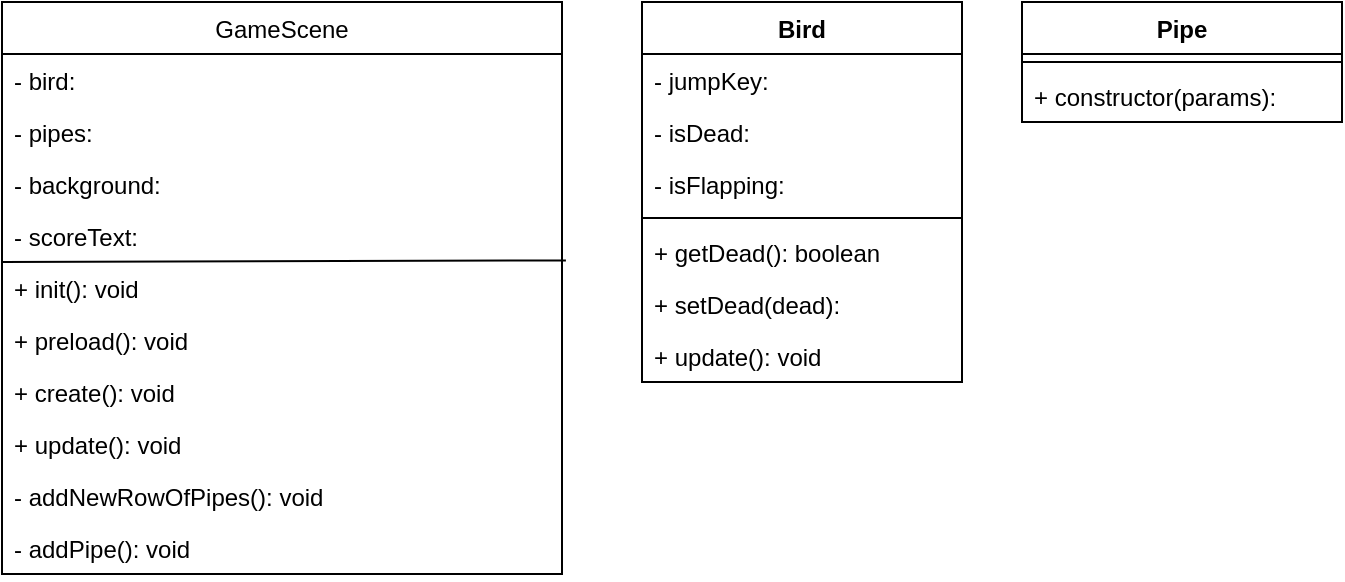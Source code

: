 <mxfile>
    <diagram id="Af1H04VnS1eGExAaCYRf" name="Page-1">
        <mxGraphModel dx="446" dy="200" grid="1" gridSize="10" guides="1" tooltips="1" connect="1" arrows="1" fold="1" page="1" pageScale="1" pageWidth="827" pageHeight="1169" math="0" shadow="0">
            <root>
                <mxCell id="0"/>
                <mxCell id="1" parent="0"/>
                <mxCell id="2" value="GameScene" style="swimlane;fontStyle=0;childLayout=stackLayout;horizontal=1;startSize=26;fillColor=none;horizontalStack=0;resizeParent=1;resizeParentMax=0;resizeLast=0;collapsible=1;marginBottom=0;" parent="1" vertex="1">
                    <mxGeometry x="260" y="200" width="280" height="286" as="geometry"/>
                </mxCell>
                <mxCell id="3" value="- bird:" style="text;strokeColor=none;fillColor=none;align=left;verticalAlign=top;spacingLeft=4;spacingRight=4;overflow=hidden;rotatable=0;points=[[0,0.5],[1,0.5]];portConstraint=eastwest;" parent="2" vertex="1">
                    <mxGeometry y="26" width="280" height="26" as="geometry"/>
                </mxCell>
                <mxCell id="14" value="- pipes:" style="text;strokeColor=none;fillColor=none;align=left;verticalAlign=top;spacingLeft=4;spacingRight=4;overflow=hidden;rotatable=0;points=[[0,0.5],[1,0.5]];portConstraint=eastwest;" parent="2" vertex="1">
                    <mxGeometry y="52" width="280" height="26" as="geometry"/>
                </mxCell>
                <mxCell id="15" value="- background:" style="text;strokeColor=none;fillColor=none;align=left;verticalAlign=top;spacingLeft=4;spacingRight=4;overflow=hidden;rotatable=0;points=[[0,0.5],[1,0.5]];portConstraint=eastwest;" parent="2" vertex="1">
                    <mxGeometry y="78" width="280" height="26" as="geometry"/>
                </mxCell>
                <mxCell id="16" value="- scoreText:" style="text;strokeColor=none;fillColor=none;align=left;verticalAlign=top;spacingLeft=4;spacingRight=4;overflow=hidden;rotatable=0;points=[[0,0.5],[1,0.5]];portConstraint=eastwest;" parent="2" vertex="1">
                    <mxGeometry y="104" width="280" height="26" as="geometry"/>
                </mxCell>
                <mxCell id="24" value="" style="edgeStyle=none;orthogonalLoop=1;jettySize=auto;html=1;endArrow=none;endFill=0;entryX=1.007;entryY=0.97;entryDx=0;entryDy=0;entryPerimeter=0;" parent="2" target="16" edge="1">
                    <mxGeometry width="80" relative="1" as="geometry">
                        <mxPoint y="130" as="sourcePoint"/>
                        <mxPoint x="80" y="130" as="targetPoint"/>
                        <Array as="points"/>
                    </mxGeometry>
                </mxCell>
                <mxCell id="17" value="+ init(): void" style="text;strokeColor=none;fillColor=none;align=left;verticalAlign=top;spacingLeft=4;spacingRight=4;overflow=hidden;rotatable=0;points=[[0,0.5],[1,0.5]];portConstraint=eastwest;" parent="2" vertex="1">
                    <mxGeometry y="130" width="280" height="26" as="geometry"/>
                </mxCell>
                <mxCell id="18" value="+ preload(): void" style="text;strokeColor=none;fillColor=none;align=left;verticalAlign=top;spacingLeft=4;spacingRight=4;overflow=hidden;rotatable=0;points=[[0,0.5],[1,0.5]];portConstraint=eastwest;" parent="2" vertex="1">
                    <mxGeometry y="156" width="280" height="26" as="geometry"/>
                </mxCell>
                <mxCell id="25" value="+ create(): void" style="text;strokeColor=none;fillColor=none;align=left;verticalAlign=top;spacingLeft=4;spacingRight=4;overflow=hidden;rotatable=0;points=[[0,0.5],[1,0.5]];portConstraint=eastwest;" parent="2" vertex="1">
                    <mxGeometry y="182" width="280" height="26" as="geometry"/>
                </mxCell>
                <mxCell id="26" value="+ update(): void" style="text;strokeColor=none;fillColor=none;align=left;verticalAlign=top;spacingLeft=4;spacingRight=4;overflow=hidden;rotatable=0;points=[[0,0.5],[1,0.5]];portConstraint=eastwest;" parent="2" vertex="1">
                    <mxGeometry y="208" width="280" height="26" as="geometry"/>
                </mxCell>
                <mxCell id="27" value="- addNewRowOfPipes(): void" style="text;strokeColor=none;fillColor=none;align=left;verticalAlign=top;spacingLeft=4;spacingRight=4;overflow=hidden;rotatable=0;points=[[0,0.5],[1,0.5]];portConstraint=eastwest;" parent="2" vertex="1">
                    <mxGeometry y="234" width="280" height="26" as="geometry"/>
                </mxCell>
                <mxCell id="28" value="- addPipe(): void" style="text;strokeColor=none;fillColor=none;align=left;verticalAlign=top;spacingLeft=4;spacingRight=4;overflow=hidden;rotatable=0;points=[[0,0.5],[1,0.5]];portConstraint=eastwest;" parent="2" vertex="1">
                    <mxGeometry y="260" width="280" height="26" as="geometry"/>
                </mxCell>
                <mxCell id="40" value="Bird" style="swimlane;fontStyle=1;align=center;verticalAlign=top;childLayout=stackLayout;horizontal=1;startSize=26;horizontalStack=0;resizeParent=1;resizeParentMax=0;resizeLast=0;collapsible=1;marginBottom=0;" vertex="1" parent="1">
                    <mxGeometry x="580" y="200" width="160" height="190" as="geometry"/>
                </mxCell>
                <mxCell id="41" value="- jumpKey: " style="text;strokeColor=none;fillColor=none;align=left;verticalAlign=top;spacingLeft=4;spacingRight=4;overflow=hidden;rotatable=0;points=[[0,0.5],[1,0.5]];portConstraint=eastwest;" vertex="1" parent="40">
                    <mxGeometry y="26" width="160" height="26" as="geometry"/>
                </mxCell>
                <mxCell id="44" value="- isDead: " style="text;strokeColor=none;fillColor=none;align=left;verticalAlign=top;spacingLeft=4;spacingRight=4;overflow=hidden;rotatable=0;points=[[0,0.5],[1,0.5]];portConstraint=eastwest;" vertex="1" parent="40">
                    <mxGeometry y="52" width="160" height="26" as="geometry"/>
                </mxCell>
                <mxCell id="45" value="- isFlapping: " style="text;strokeColor=none;fillColor=none;align=left;verticalAlign=top;spacingLeft=4;spacingRight=4;overflow=hidden;rotatable=0;points=[[0,0.5],[1,0.5]];portConstraint=eastwest;" vertex="1" parent="40">
                    <mxGeometry y="78" width="160" height="26" as="geometry"/>
                </mxCell>
                <mxCell id="42" value="" style="line;strokeWidth=1;fillColor=none;align=left;verticalAlign=middle;spacingTop=-1;spacingLeft=3;spacingRight=3;rotatable=0;labelPosition=right;points=[];portConstraint=eastwest;strokeColor=inherit;" vertex="1" parent="40">
                    <mxGeometry y="104" width="160" height="8" as="geometry"/>
                </mxCell>
                <mxCell id="43" value="+ getDead(): boolean" style="text;strokeColor=none;fillColor=none;align=left;verticalAlign=top;spacingLeft=4;spacingRight=4;overflow=hidden;rotatable=0;points=[[0,0.5],[1,0.5]];portConstraint=eastwest;" vertex="1" parent="40">
                    <mxGeometry y="112" width="160" height="26" as="geometry"/>
                </mxCell>
                <mxCell id="46" value="+ setDead(dead): " style="text;strokeColor=none;fillColor=none;align=left;verticalAlign=top;spacingLeft=4;spacingRight=4;overflow=hidden;rotatable=0;points=[[0,0.5],[1,0.5]];portConstraint=eastwest;" vertex="1" parent="40">
                    <mxGeometry y="138" width="160" height="26" as="geometry"/>
                </mxCell>
                <mxCell id="47" value="+ update(): void" style="text;strokeColor=none;fillColor=none;align=left;verticalAlign=top;spacingLeft=4;spacingRight=4;overflow=hidden;rotatable=0;points=[[0,0.5],[1,0.5]];portConstraint=eastwest;" vertex="1" parent="40">
                    <mxGeometry y="164" width="160" height="26" as="geometry"/>
                </mxCell>
                <mxCell id="48" value="Pipe" style="swimlane;fontStyle=1;align=center;verticalAlign=top;childLayout=stackLayout;horizontal=1;startSize=26;horizontalStack=0;resizeParent=1;resizeParentMax=0;resizeLast=0;collapsible=1;marginBottom=0;" vertex="1" parent="1">
                    <mxGeometry x="770" y="200" width="160" height="60" as="geometry"/>
                </mxCell>
                <mxCell id="50" value="" style="line;strokeWidth=1;fillColor=none;align=left;verticalAlign=middle;spacingTop=-1;spacingLeft=3;spacingRight=3;rotatable=0;labelPosition=right;points=[];portConstraint=eastwest;strokeColor=inherit;" vertex="1" parent="48">
                    <mxGeometry y="26" width="160" height="8" as="geometry"/>
                </mxCell>
                <mxCell id="51" value="+ constructor(params): " style="text;strokeColor=none;fillColor=none;align=left;verticalAlign=top;spacingLeft=4;spacingRight=4;overflow=hidden;rotatable=0;points=[[0,0.5],[1,0.5]];portConstraint=eastwest;" vertex="1" parent="48">
                    <mxGeometry y="34" width="160" height="26" as="geometry"/>
                </mxCell>
            </root>
        </mxGraphModel>
    </diagram>
</mxfile>